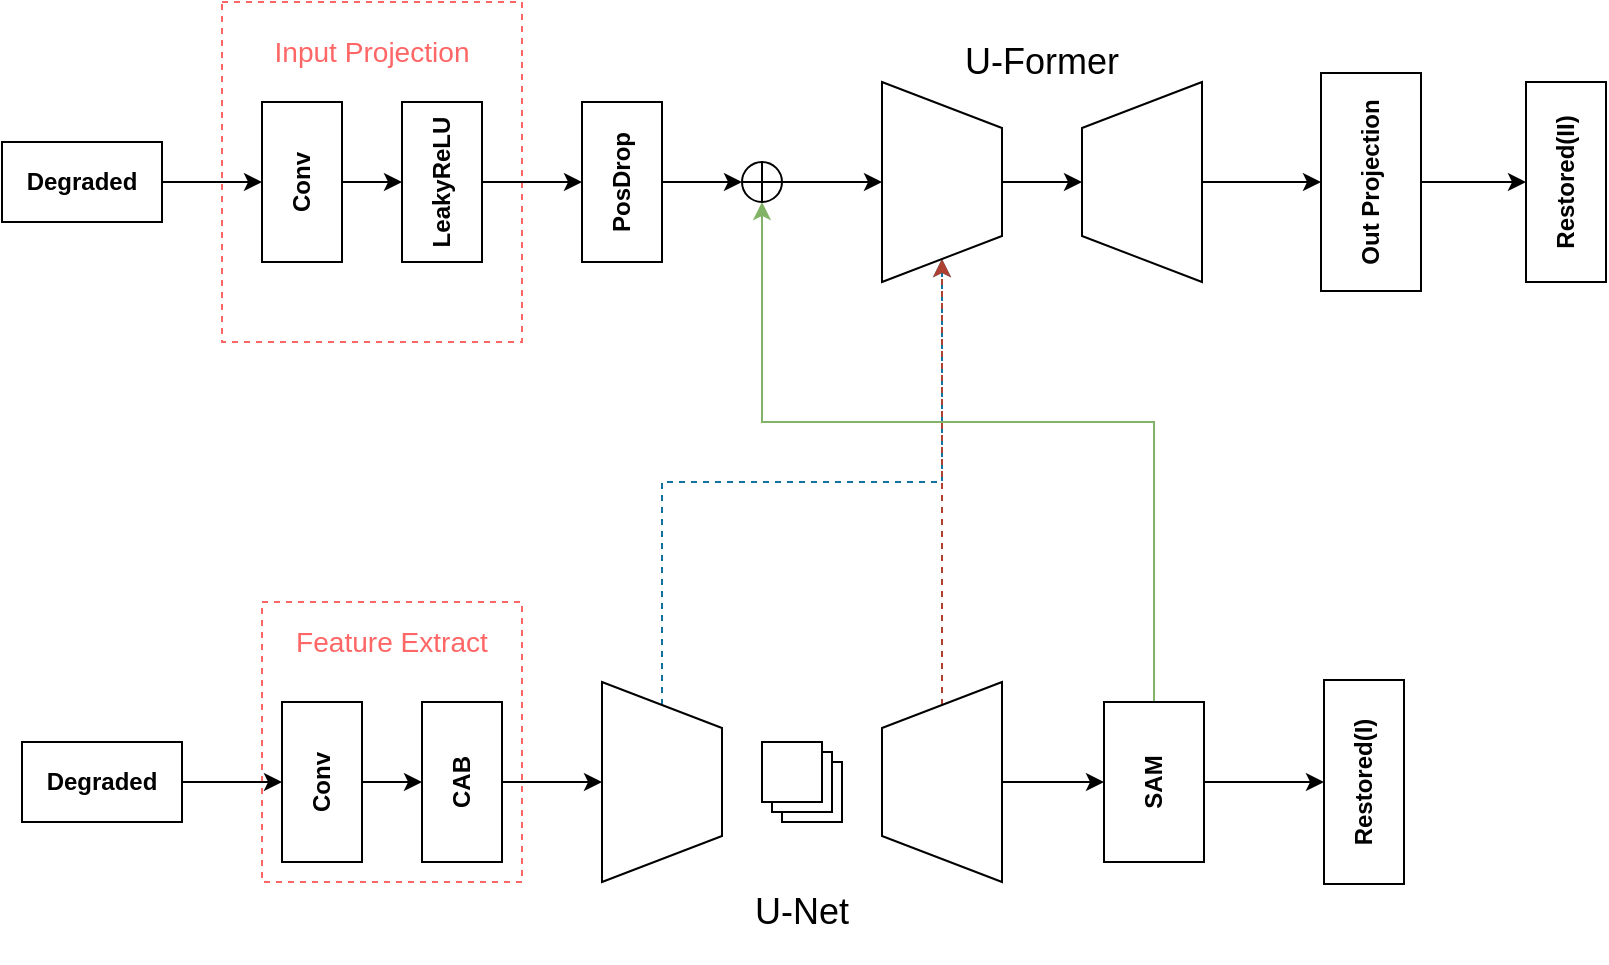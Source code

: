 <mxfile version="15.2.9" type="github">
  <diagram id="py5yeUaVm4n7BHrZ4ISx" name="第 1 页">
    <mxGraphModel dx="1038" dy="547" grid="1" gridSize="10" guides="1" tooltips="1" connect="1" arrows="1" fold="1" page="1" pageScale="1" pageWidth="827" pageHeight="1169" math="0" shadow="0">
      <root>
        <mxCell id="0" />
        <mxCell id="1" parent="0" />
        <mxCell id="Ckwlon2BifFLdE8AZgkC-35" value="&lt;pre style=&quot;background-color: rgb(255 , 255 , 255) ; font-family: &amp;#34;jetbrains mono&amp;#34; , monospace ; font-size: 10px&quot;&gt;&lt;br&gt;&lt;/pre&gt;" style="rounded=0;whiteSpace=wrap;html=1;verticalAlign=top;fillColor=none;align=center;dashed=1;strokeColor=#FF6666;" vertex="1" parent="1">
          <mxGeometry x="120" y="570" width="150" height="170" as="geometry" />
        </mxCell>
        <mxCell id="Ckwlon2BifFLdE8AZgkC-6" value="&lt;pre style=&quot;background-color: rgb(255 , 255 , 255) ; font-family: &amp;#34;jetbrains mono&amp;#34; , monospace ; font-size: 10px&quot;&gt;&lt;br&gt;&lt;/pre&gt;" style="rounded=0;whiteSpace=wrap;html=1;verticalAlign=top;fillColor=none;align=center;dashed=1;strokeColor=#FF6666;" vertex="1" parent="1">
          <mxGeometry x="140" y="870" width="130" height="140" as="geometry" />
        </mxCell>
        <mxCell id="Ckwlon2BifFLdE8AZgkC-3" value="" style="edgeStyle=orthogonalEdgeStyle;rounded=0;orthogonalLoop=1;jettySize=auto;html=1;" edge="1" parent="1" source="Ckwlon2BifFLdE8AZgkC-1" target="Ckwlon2BifFLdE8AZgkC-2">
          <mxGeometry relative="1" as="geometry" />
        </mxCell>
        <mxCell id="Ckwlon2BifFLdE8AZgkC-1" value="&lt;b&gt;Degraded&lt;/b&gt;" style="rounded=0;whiteSpace=wrap;html=1;" vertex="1" parent="1">
          <mxGeometry x="20" y="940" width="80" height="40" as="geometry" />
        </mxCell>
        <mxCell id="Ckwlon2BifFLdE8AZgkC-5" style="edgeStyle=orthogonalEdgeStyle;rounded=0;orthogonalLoop=1;jettySize=auto;html=1;exitX=0.5;exitY=1;exitDx=0;exitDy=0;entryX=0.5;entryY=0;entryDx=0;entryDy=0;" edge="1" parent="1" source="Ckwlon2BifFLdE8AZgkC-2" target="Ckwlon2BifFLdE8AZgkC-4">
          <mxGeometry relative="1" as="geometry" />
        </mxCell>
        <mxCell id="Ckwlon2BifFLdE8AZgkC-2" value="&lt;b&gt;Conv&lt;/b&gt;" style="rounded=0;whiteSpace=wrap;html=1;rotation=-90;verticalAlign=middle;" vertex="1" parent="1">
          <mxGeometry x="130" y="940" width="80" height="40" as="geometry" />
        </mxCell>
        <mxCell id="Ckwlon2BifFLdE8AZgkC-9" style="edgeStyle=orthogonalEdgeStyle;rounded=0;orthogonalLoop=1;jettySize=auto;html=1;exitX=0.5;exitY=1;exitDx=0;exitDy=0;entryX=0.5;entryY=0;entryDx=0;entryDy=0;" edge="1" parent="1" source="Ckwlon2BifFLdE8AZgkC-4" target="Ckwlon2BifFLdE8AZgkC-7">
          <mxGeometry relative="1" as="geometry" />
        </mxCell>
        <mxCell id="Ckwlon2BifFLdE8AZgkC-4" value="&lt;b&gt;CAB&lt;/b&gt;" style="rounded=0;whiteSpace=wrap;html=1;rotation=-90;verticalAlign=middle;" vertex="1" parent="1">
          <mxGeometry x="200" y="940" width="80" height="40" as="geometry" />
        </mxCell>
        <mxCell id="Ckwlon2BifFLdE8AZgkC-26" style="edgeStyle=orthogonalEdgeStyle;rounded=0;orthogonalLoop=1;jettySize=auto;html=1;exitX=1;exitY=0.5;exitDx=0;exitDy=0;fontColor=#FF170F;dashed=1;fillColor=#b1ddf0;strokeColor=#10739e;" edge="1" parent="1" source="Ckwlon2BifFLdE8AZgkC-7" target="Ckwlon2BifFLdE8AZgkC-21">
          <mxGeometry relative="1" as="geometry">
            <Array as="points">
              <mxPoint x="340" y="810" />
              <mxPoint x="480" y="810" />
            </Array>
          </mxGeometry>
        </mxCell>
        <mxCell id="Ckwlon2BifFLdE8AZgkC-7" value="" style="verticalLabelPosition=middle;verticalAlign=middle;html=1;shape=trapezoid;perimeter=trapezoidPerimeter;whiteSpace=wrap;size=0.23;arcSize=10;flipV=1;labelPosition=center;align=center;rotation=-90;" vertex="1" parent="1">
          <mxGeometry x="290" y="930" width="100" height="60" as="geometry" />
        </mxCell>
        <mxCell id="Ckwlon2BifFLdE8AZgkC-14" value="" style="edgeStyle=orthogonalEdgeStyle;rounded=0;orthogonalLoop=1;jettySize=auto;html=1;" edge="1" parent="1" source="Ckwlon2BifFLdE8AZgkC-8" target="Ckwlon2BifFLdE8AZgkC-10">
          <mxGeometry relative="1" as="geometry" />
        </mxCell>
        <mxCell id="Ckwlon2BifFLdE8AZgkC-25" style="edgeStyle=orthogonalEdgeStyle;rounded=0;orthogonalLoop=1;jettySize=auto;html=1;exitX=0;exitY=0.5;exitDx=0;exitDy=0;entryX=0;entryY=0.5;entryDx=0;entryDy=0;fontColor=#FF170F;dashed=1;fillColor=#fad9d5;strokeColor=#ae4132;" edge="1" parent="1" source="Ckwlon2BifFLdE8AZgkC-8" target="Ckwlon2BifFLdE8AZgkC-21">
          <mxGeometry relative="1" as="geometry" />
        </mxCell>
        <mxCell id="Ckwlon2BifFLdE8AZgkC-8" value="" style="verticalLabelPosition=middle;verticalAlign=middle;html=1;shape=trapezoid;perimeter=trapezoidPerimeter;whiteSpace=wrap;size=0.23;arcSize=10;flipV=1;labelPosition=center;align=center;rotation=90;" vertex="1" parent="1">
          <mxGeometry x="430" y="930" width="100" height="60" as="geometry" />
        </mxCell>
        <mxCell id="Ckwlon2BifFLdE8AZgkC-13" value="" style="edgeStyle=orthogonalEdgeStyle;rounded=0;orthogonalLoop=1;jettySize=auto;html=1;" edge="1" parent="1" source="Ckwlon2BifFLdE8AZgkC-10" target="Ckwlon2BifFLdE8AZgkC-12">
          <mxGeometry relative="1" as="geometry" />
        </mxCell>
        <mxCell id="Ckwlon2BifFLdE8AZgkC-59" style="edgeStyle=orthogonalEdgeStyle;rounded=0;orthogonalLoop=1;jettySize=auto;html=1;exitX=1;exitY=0.5;exitDx=0;exitDy=0;entryX=0.5;entryY=1;entryDx=0;entryDy=0;fontColor=#FF170F;fillColor=#d5e8d4;strokeColor=#82b366;gradientColor=#97d077;" edge="1" parent="1" source="Ckwlon2BifFLdE8AZgkC-10" target="Ckwlon2BifFLdE8AZgkC-56">
          <mxGeometry relative="1" as="geometry">
            <Array as="points">
              <mxPoint x="586" y="780" />
              <mxPoint x="390" y="780" />
            </Array>
          </mxGeometry>
        </mxCell>
        <mxCell id="Ckwlon2BifFLdE8AZgkC-10" value="&lt;b&gt;SAM&lt;/b&gt;" style="rounded=0;whiteSpace=wrap;html=1;rotation=-90;verticalAlign=middle;" vertex="1" parent="1">
          <mxGeometry x="546" y="935" width="80" height="50" as="geometry" />
        </mxCell>
        <mxCell id="Ckwlon2BifFLdE8AZgkC-12" value="&lt;b&gt;Restored(I)&lt;/b&gt;" style="rounded=0;whiteSpace=wrap;html=1;rotation=-90;verticalAlign=middle;" vertex="1" parent="1">
          <mxGeometry x="640" y="940" width="102" height="40" as="geometry" />
        </mxCell>
        <mxCell id="Ckwlon2BifFLdE8AZgkC-15" value="" style="verticalLabelPosition=bottom;verticalAlign=top;html=1;shape=mxgraph.basic.layered_rect;dx=10;outlineConnect=0;" vertex="1" parent="1">
          <mxGeometry x="390" y="940" width="40" height="40" as="geometry" />
        </mxCell>
        <mxCell id="Ckwlon2BifFLdE8AZgkC-18" value="&lt;h2&gt;&lt;span style=&quot;font-weight: normal&quot;&gt;U-Net&lt;/span&gt;&lt;/h2&gt;" style="text;html=1;strokeColor=none;fillColor=none;align=center;verticalAlign=middle;whiteSpace=wrap;rounded=0;" vertex="1" parent="1">
          <mxGeometry x="360" y="1010" width="100" height="30" as="geometry" />
        </mxCell>
        <mxCell id="Ckwlon2BifFLdE8AZgkC-20" value="&lt;h3&gt;&lt;span style=&quot;font-weight: normal&quot;&gt;&lt;font color=&quot;#ff6666&quot;&gt;Feature Extract&lt;/font&gt;&lt;/span&gt;&lt;/h3&gt;" style="text;html=1;strokeColor=none;fillColor=none;align=center;verticalAlign=middle;whiteSpace=wrap;rounded=0;fontColor=#FF170F;" vertex="1" parent="1">
          <mxGeometry x="140" y="880" width="130" height="20" as="geometry" />
        </mxCell>
        <mxCell id="Ckwlon2BifFLdE8AZgkC-24" value="" style="edgeStyle=orthogonalEdgeStyle;rounded=0;orthogonalLoop=1;jettySize=auto;html=1;fontColor=#FF170F;" edge="1" parent="1" source="Ckwlon2BifFLdE8AZgkC-21" target="Ckwlon2BifFLdE8AZgkC-22">
          <mxGeometry relative="1" as="geometry" />
        </mxCell>
        <mxCell id="Ckwlon2BifFLdE8AZgkC-21" value="" style="verticalLabelPosition=middle;verticalAlign=middle;html=1;shape=trapezoid;perimeter=trapezoidPerimeter;whiteSpace=wrap;size=0.23;arcSize=10;flipV=1;labelPosition=center;align=center;rotation=-90;" vertex="1" parent="1">
          <mxGeometry x="430" y="630" width="100" height="60" as="geometry" />
        </mxCell>
        <mxCell id="Ckwlon2BifFLdE8AZgkC-66" value="" style="edgeStyle=orthogonalEdgeStyle;rounded=0;orthogonalLoop=1;jettySize=auto;html=1;fontColor=#FF170F;" edge="1" parent="1" source="Ckwlon2BifFLdE8AZgkC-22" target="Ckwlon2BifFLdE8AZgkC-65">
          <mxGeometry relative="1" as="geometry" />
        </mxCell>
        <mxCell id="Ckwlon2BifFLdE8AZgkC-22" value="" style="verticalLabelPosition=middle;verticalAlign=middle;html=1;shape=trapezoid;perimeter=trapezoidPerimeter;whiteSpace=wrap;size=0.23;arcSize=10;flipV=1;labelPosition=center;align=center;rotation=90;" vertex="1" parent="1">
          <mxGeometry x="530" y="630" width="100" height="60" as="geometry" />
        </mxCell>
        <mxCell id="Ckwlon2BifFLdE8AZgkC-23" value="&lt;h2&gt;&lt;span style=&quot;font-weight: normal&quot;&gt;U-Former&lt;/span&gt;&lt;/h2&gt;" style="text;html=1;strokeColor=none;fillColor=none;align=center;verticalAlign=middle;whiteSpace=wrap;rounded=0;" vertex="1" parent="1">
          <mxGeometry x="480" y="585" width="100" height="30" as="geometry" />
        </mxCell>
        <mxCell id="Ckwlon2BifFLdE8AZgkC-50" value="" style="edgeStyle=orthogonalEdgeStyle;rounded=0;orthogonalLoop=1;jettySize=auto;html=1;fontColor=#FF170F;" edge="1" parent="1" source="Ckwlon2BifFLdE8AZgkC-28" target="Ckwlon2BifFLdE8AZgkC-33">
          <mxGeometry relative="1" as="geometry" />
        </mxCell>
        <mxCell id="Ckwlon2BifFLdE8AZgkC-28" value="&lt;b&gt;Degraded&lt;/b&gt;" style="rounded=0;whiteSpace=wrap;html=1;" vertex="1" parent="1">
          <mxGeometry x="10" y="640" width="80" height="40" as="geometry" />
        </mxCell>
        <mxCell id="Ckwlon2BifFLdE8AZgkC-32" style="edgeStyle=orthogonalEdgeStyle;rounded=0;orthogonalLoop=1;jettySize=auto;html=1;exitX=0.5;exitY=1;exitDx=0;exitDy=0;entryX=0.5;entryY=0;entryDx=0;entryDy=0;" edge="1" parent="1" source="Ckwlon2BifFLdE8AZgkC-33" target="Ckwlon2BifFLdE8AZgkC-34">
          <mxGeometry relative="1" as="geometry" />
        </mxCell>
        <mxCell id="Ckwlon2BifFLdE8AZgkC-33" value="&lt;b&gt;Conv&lt;/b&gt;" style="rounded=0;whiteSpace=wrap;html=1;rotation=-90;verticalAlign=middle;" vertex="1" parent="1">
          <mxGeometry x="120" y="640" width="80" height="40" as="geometry" />
        </mxCell>
        <mxCell id="Ckwlon2BifFLdE8AZgkC-51" style="edgeStyle=orthogonalEdgeStyle;rounded=0;orthogonalLoop=1;jettySize=auto;html=1;exitX=0.5;exitY=1;exitDx=0;exitDy=0;entryX=0.5;entryY=0;entryDx=0;entryDy=0;fontColor=#FF170F;" edge="1" parent="1" source="Ckwlon2BifFLdE8AZgkC-34" target="Ckwlon2BifFLdE8AZgkC-36">
          <mxGeometry relative="1" as="geometry" />
        </mxCell>
        <mxCell id="Ckwlon2BifFLdE8AZgkC-34" value="&lt;b&gt;LeakyReLU&lt;/b&gt;" style="rounded=0;whiteSpace=wrap;html=1;rotation=-90;verticalAlign=middle;" vertex="1" parent="1">
          <mxGeometry x="190" y="640" width="80" height="40" as="geometry" />
        </mxCell>
        <mxCell id="Ckwlon2BifFLdE8AZgkC-57" value="" style="edgeStyle=orthogonalEdgeStyle;rounded=0;orthogonalLoop=1;jettySize=auto;html=1;fontColor=#FF170F;" edge="1" parent="1" source="Ckwlon2BifFLdE8AZgkC-36" target="Ckwlon2BifFLdE8AZgkC-56">
          <mxGeometry relative="1" as="geometry" />
        </mxCell>
        <mxCell id="Ckwlon2BifFLdE8AZgkC-36" value="&lt;b&gt;PosDrop&lt;/b&gt;" style="rounded=0;whiteSpace=wrap;html=1;rotation=-90;verticalAlign=middle;" vertex="1" parent="1">
          <mxGeometry x="280" y="640" width="80" height="40" as="geometry" />
        </mxCell>
        <mxCell id="Ckwlon2BifFLdE8AZgkC-53" value="&lt;h3&gt;&lt;span style=&quot;font-weight: normal&quot;&gt;&lt;font color=&quot;#ff6666&quot;&gt;Input Projection&lt;/font&gt;&lt;/span&gt;&lt;/h3&gt;" style="text;html=1;strokeColor=none;fillColor=none;align=center;verticalAlign=middle;whiteSpace=wrap;rounded=0;fontColor=#FF170F;" vertex="1" parent="1">
          <mxGeometry x="130" y="585" width="130" height="20" as="geometry" />
        </mxCell>
        <mxCell id="Ckwlon2BifFLdE8AZgkC-58" value="" style="edgeStyle=orthogonalEdgeStyle;rounded=0;orthogonalLoop=1;jettySize=auto;html=1;fontColor=#FF170F;" edge="1" parent="1" source="Ckwlon2BifFLdE8AZgkC-56" target="Ckwlon2BifFLdE8AZgkC-21">
          <mxGeometry relative="1" as="geometry" />
        </mxCell>
        <mxCell id="Ckwlon2BifFLdE8AZgkC-56" value="" style="shape=orEllipse;perimeter=ellipsePerimeter;whiteSpace=wrap;html=1;backgroundOutline=1;fontColor=#FF170F;strokeColor=#000000;align=center;verticalAlign=top;" vertex="1" parent="1">
          <mxGeometry x="380" y="650" width="20" height="20" as="geometry" />
        </mxCell>
        <mxCell id="Ckwlon2BifFLdE8AZgkC-60" value="&lt;b&gt;Restored(II)&lt;/b&gt;" style="rounded=0;whiteSpace=wrap;html=1;rotation=-90;verticalAlign=middle;" vertex="1" parent="1">
          <mxGeometry x="742" y="640" width="100" height="40" as="geometry" />
        </mxCell>
        <mxCell id="Ckwlon2BifFLdE8AZgkC-67" style="edgeStyle=orthogonalEdgeStyle;rounded=0;orthogonalLoop=1;jettySize=auto;html=1;exitX=0.5;exitY=1;exitDx=0;exitDy=0;entryX=0.5;entryY=0;entryDx=0;entryDy=0;fontColor=#FF170F;" edge="1" parent="1" source="Ckwlon2BifFLdE8AZgkC-65" target="Ckwlon2BifFLdE8AZgkC-60">
          <mxGeometry relative="1" as="geometry" />
        </mxCell>
        <mxCell id="Ckwlon2BifFLdE8AZgkC-65" value="&lt;b&gt;Out Projection&lt;/b&gt;" style="rounded=0;whiteSpace=wrap;html=1;rotation=-90;verticalAlign=middle;" vertex="1" parent="1">
          <mxGeometry x="640" y="635" width="109" height="50" as="geometry" />
        </mxCell>
      </root>
    </mxGraphModel>
  </diagram>
</mxfile>
